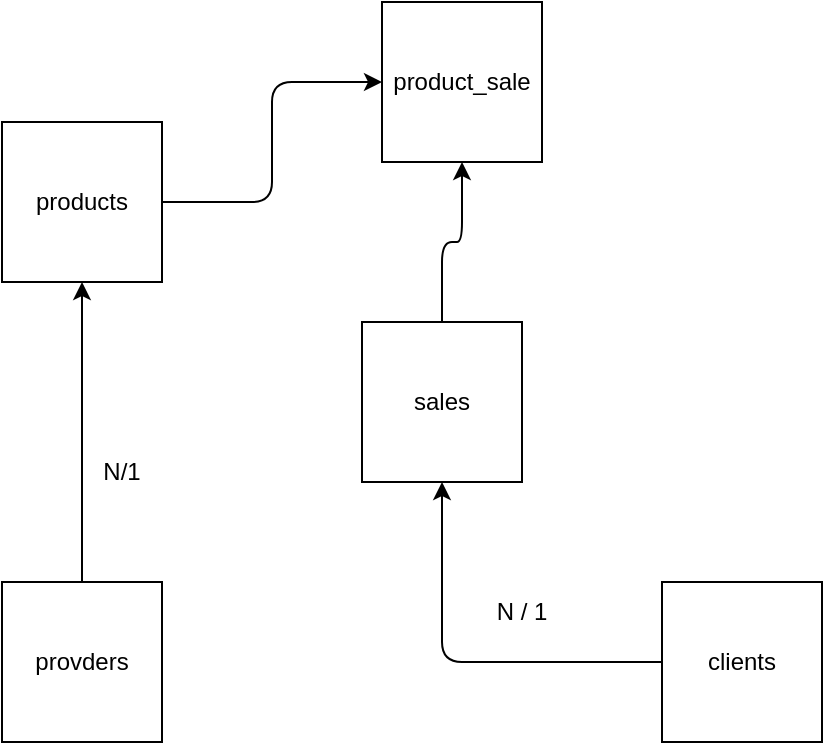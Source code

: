 <mxfile>
    <diagram id="aRJprTQe-zvnybpdDHTB" name="Page-1">
        <mxGraphModel dx="1311" dy="837" grid="1" gridSize="10" guides="1" tooltips="1" connect="1" arrows="1" fold="1" page="1" pageScale="1" pageWidth="850" pageHeight="1100" math="0" shadow="0">
            <root>
                <mxCell id="0"/>
                <mxCell id="1" parent="0"/>
                <mxCell id="11" style="edgeStyle=orthogonalEdgeStyle;html=1;entryX=0.5;entryY=1;entryDx=0;entryDy=0;" edge="1" parent="1" source="2" target="4">
                    <mxGeometry relative="1" as="geometry"/>
                </mxCell>
                <mxCell id="2" value="clients" style="whiteSpace=wrap;html=1;aspect=fixed;" vertex="1" parent="1">
                    <mxGeometry x="610" y="350" width="80" height="80" as="geometry"/>
                </mxCell>
                <mxCell id="15" style="edgeStyle=orthogonalEdgeStyle;html=1;entryX=0;entryY=0.5;entryDx=0;entryDy=0;" edge="1" parent="1" source="3" target="14">
                    <mxGeometry relative="1" as="geometry"/>
                </mxCell>
                <mxCell id="3" value="products" style="whiteSpace=wrap;html=1;aspect=fixed;" vertex="1" parent="1">
                    <mxGeometry x="280" y="120" width="80" height="80" as="geometry"/>
                </mxCell>
                <mxCell id="16" style="edgeStyle=orthogonalEdgeStyle;html=1;entryX=0.5;entryY=1;entryDx=0;entryDy=0;" edge="1" parent="1" source="4" target="14">
                    <mxGeometry relative="1" as="geometry"/>
                </mxCell>
                <mxCell id="4" value="sales" style="whiteSpace=wrap;html=1;aspect=fixed;" vertex="1" parent="1">
                    <mxGeometry x="460" y="220" width="80" height="80" as="geometry"/>
                </mxCell>
                <mxCell id="8" style="edgeStyle=orthogonalEdgeStyle;html=1;entryX=0.5;entryY=1;entryDx=0;entryDy=0;" edge="1" parent="1" source="5" target="3">
                    <mxGeometry relative="1" as="geometry"/>
                </mxCell>
                <mxCell id="5" value="provders" style="whiteSpace=wrap;html=1;aspect=fixed;" vertex="1" parent="1">
                    <mxGeometry x="280" y="350" width="80" height="80" as="geometry"/>
                </mxCell>
                <mxCell id="9" value="N/1" style="text;html=1;strokeColor=none;fillColor=none;align=center;verticalAlign=middle;whiteSpace=wrap;rounded=0;" vertex="1" parent="1">
                    <mxGeometry x="310" y="280" width="60" height="30" as="geometry"/>
                </mxCell>
                <mxCell id="12" value="N / 1" style="text;html=1;strokeColor=none;fillColor=none;align=center;verticalAlign=middle;whiteSpace=wrap;rounded=0;" vertex="1" parent="1">
                    <mxGeometry x="510" y="350" width="60" height="30" as="geometry"/>
                </mxCell>
                <mxCell id="14" value="product_sale" style="whiteSpace=wrap;html=1;aspect=fixed;" vertex="1" parent="1">
                    <mxGeometry x="470" y="60" width="80" height="80" as="geometry"/>
                </mxCell>
            </root>
        </mxGraphModel>
    </diagram>
</mxfile>